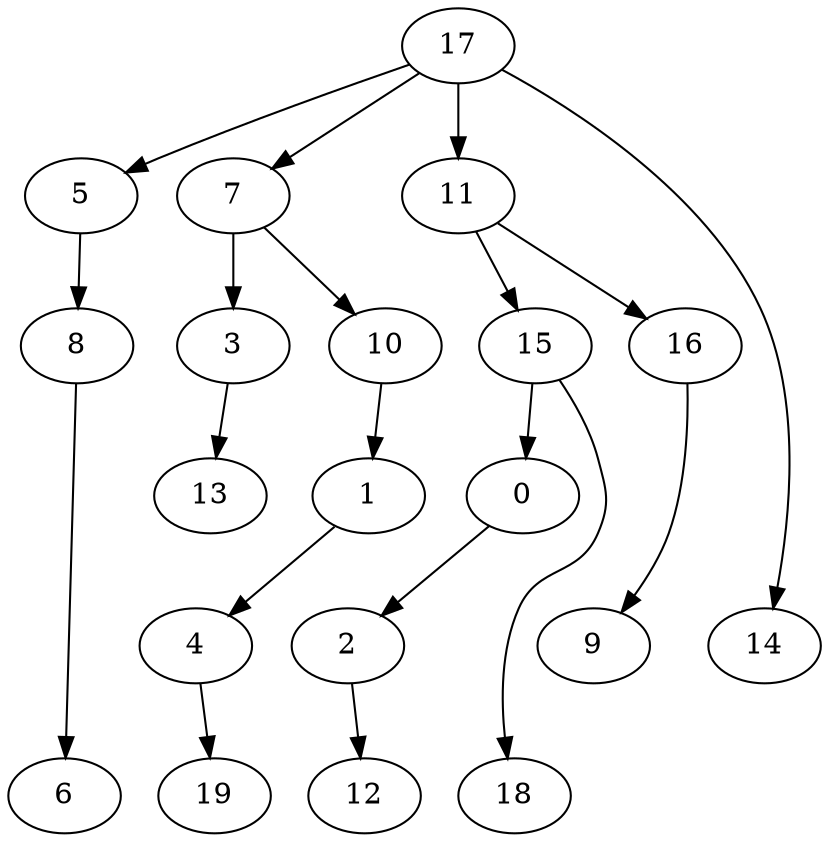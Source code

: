 digraph g {
0;
1;
2;
3;
4;
5;
6;
7;
8;
9;
10;
11;
12;
13;
14;
15;
16;
17;
18;
19;
0 -> 2 [weight=0];
1 -> 4 [weight=0];
2 -> 12 [weight=0];
3 -> 13 [weight=0];
4 -> 19 [weight=0];
5 -> 8 [weight=0];
7 -> 3 [weight=0];
7 -> 10 [weight=0];
8 -> 6 [weight=0];
10 -> 1 [weight=0];
11 -> 15 [weight=0];
11 -> 16 [weight=0];
15 -> 0 [weight=0];
15 -> 18 [weight=0];
16 -> 9 [weight=0];
17 -> 14 [weight=0];
17 -> 5 [weight=0];
17 -> 7 [weight=0];
17 -> 11 [weight=1];
}
